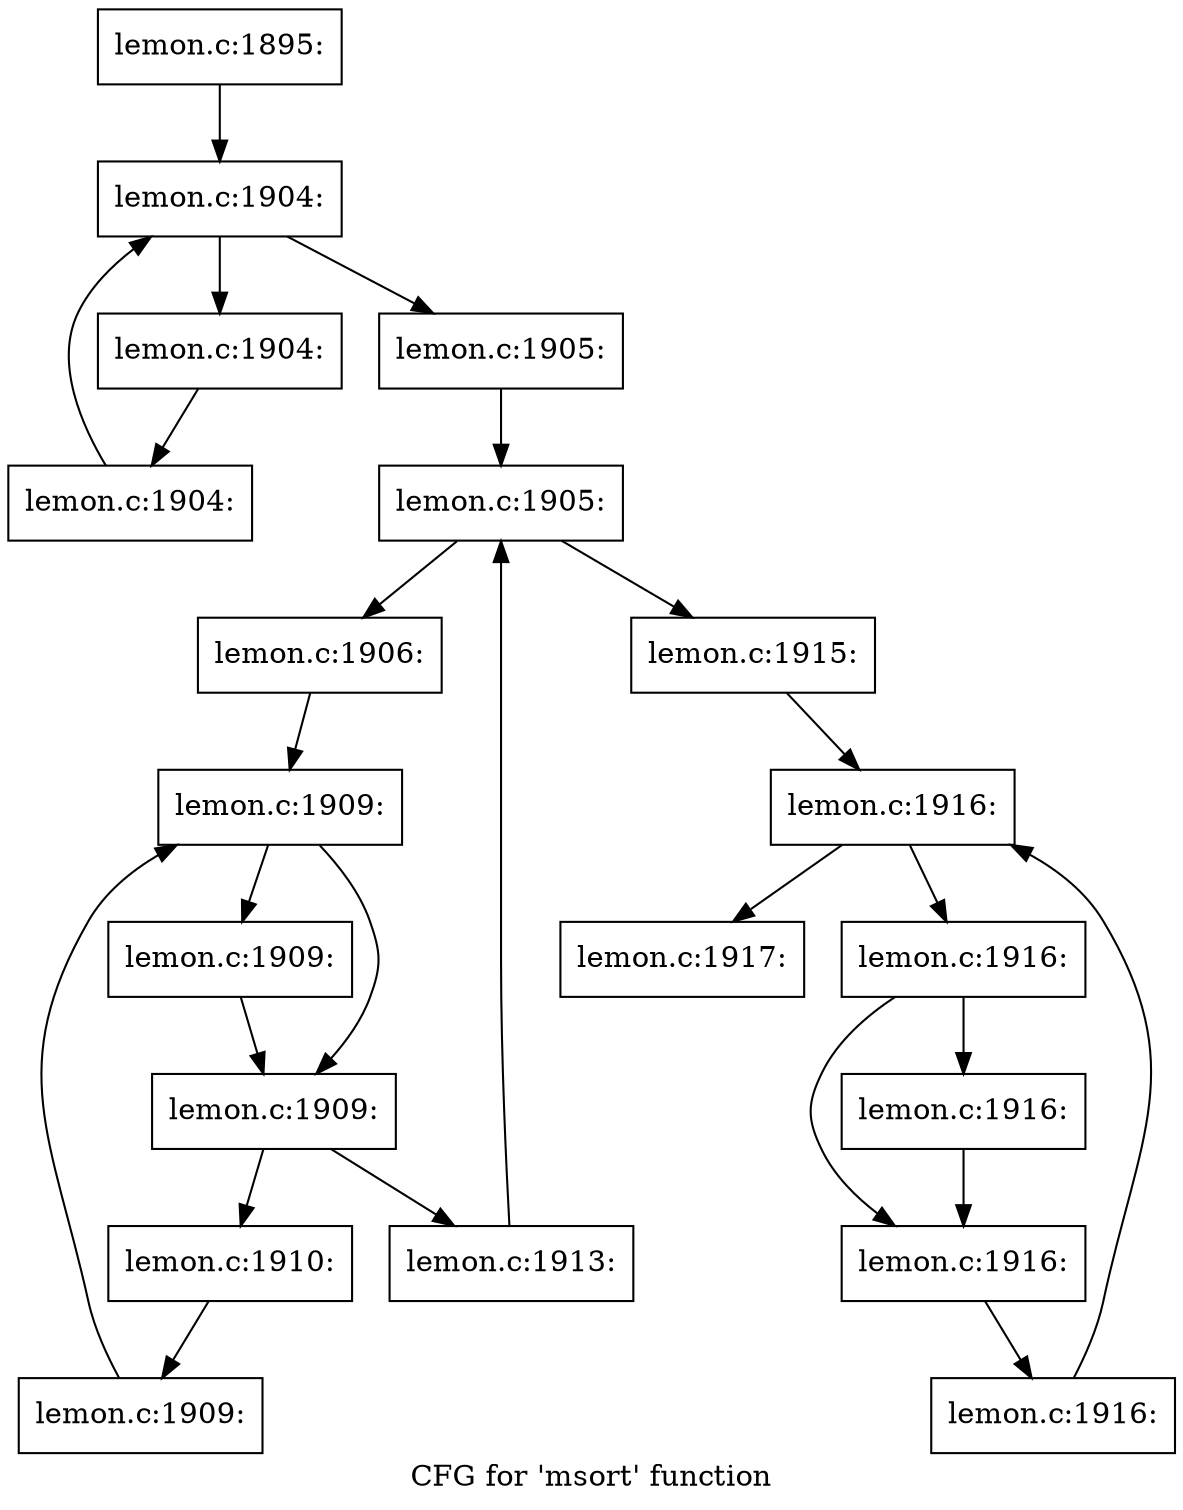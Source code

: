 digraph "CFG for 'msort' function" {
	label="CFG for 'msort' function";

	Node0x562565741a50 [shape=record,label="{lemon.c:1895:}"];
	Node0x562565741a50 -> Node0x562565743d30;
	Node0x562565743d30 [shape=record,label="{lemon.c:1904:}"];
	Node0x562565743d30 -> Node0x562565743f50;
	Node0x562565743d30 -> Node0x562565743b80;
	Node0x562565743f50 [shape=record,label="{lemon.c:1904:}"];
	Node0x562565743f50 -> Node0x562565743ec0;
	Node0x562565743ec0 [shape=record,label="{lemon.c:1904:}"];
	Node0x562565743ec0 -> Node0x562565743d30;
	Node0x562565743b80 [shape=record,label="{lemon.c:1905:}"];
	Node0x562565743b80 -> Node0x562565744940;
	Node0x562565744940 [shape=record,label="{lemon.c:1905:}"];
	Node0x562565744940 -> Node0x562565744bb0;
	Node0x562565744940 -> Node0x562565744a30;
	Node0x562565744bb0 [shape=record,label="{lemon.c:1906:}"];
	Node0x562565744bb0 -> Node0x562565745720;
	Node0x562565745720 [shape=record,label="{lemon.c:1909:}"];
	Node0x562565745720 -> Node0x562565745a10;
	Node0x562565745720 -> Node0x5625657459c0;
	Node0x562565745a10 [shape=record,label="{lemon.c:1909:}"];
	Node0x562565745a10 -> Node0x5625657459c0;
	Node0x5625657459c0 [shape=record,label="{lemon.c:1909:}"];
	Node0x5625657459c0 -> Node0x562565745940;
	Node0x5625657459c0 -> Node0x562565745570;
	Node0x562565745940 [shape=record,label="{lemon.c:1910:}"];
	Node0x562565745940 -> Node0x5625657458b0;
	Node0x5625657458b0 [shape=record,label="{lemon.c:1909:}"];
	Node0x5625657458b0 -> Node0x562565745720;
	Node0x562565745570 [shape=record,label="{lemon.c:1913:}"];
	Node0x562565745570 -> Node0x562565744940;
	Node0x562565744a30 [shape=record,label="{lemon.c:1915:}"];
	Node0x562565744a30 -> Node0x562565746a90;
	Node0x562565746a90 [shape=record,label="{lemon.c:1916:}"];
	Node0x562565746a90 -> Node0x5625657479d0;
	Node0x562565746a90 -> Node0x562565387e10;
	Node0x5625657479d0 [shape=record,label="{lemon.c:1916:}"];
	Node0x5625657479d0 -> Node0x562565747d70;
	Node0x5625657479d0 -> Node0x562565747dc0;
	Node0x562565747d70 [shape=record,label="{lemon.c:1916:}"];
	Node0x562565747d70 -> Node0x562565747dc0;
	Node0x562565747dc0 [shape=record,label="{lemon.c:1916:}"];
	Node0x562565747dc0 -> Node0x562565747940;
	Node0x562565747940 [shape=record,label="{lemon.c:1916:}"];
	Node0x562565747940 -> Node0x562565746a90;
	Node0x562565387e10 [shape=record,label="{lemon.c:1917:}"];
}

